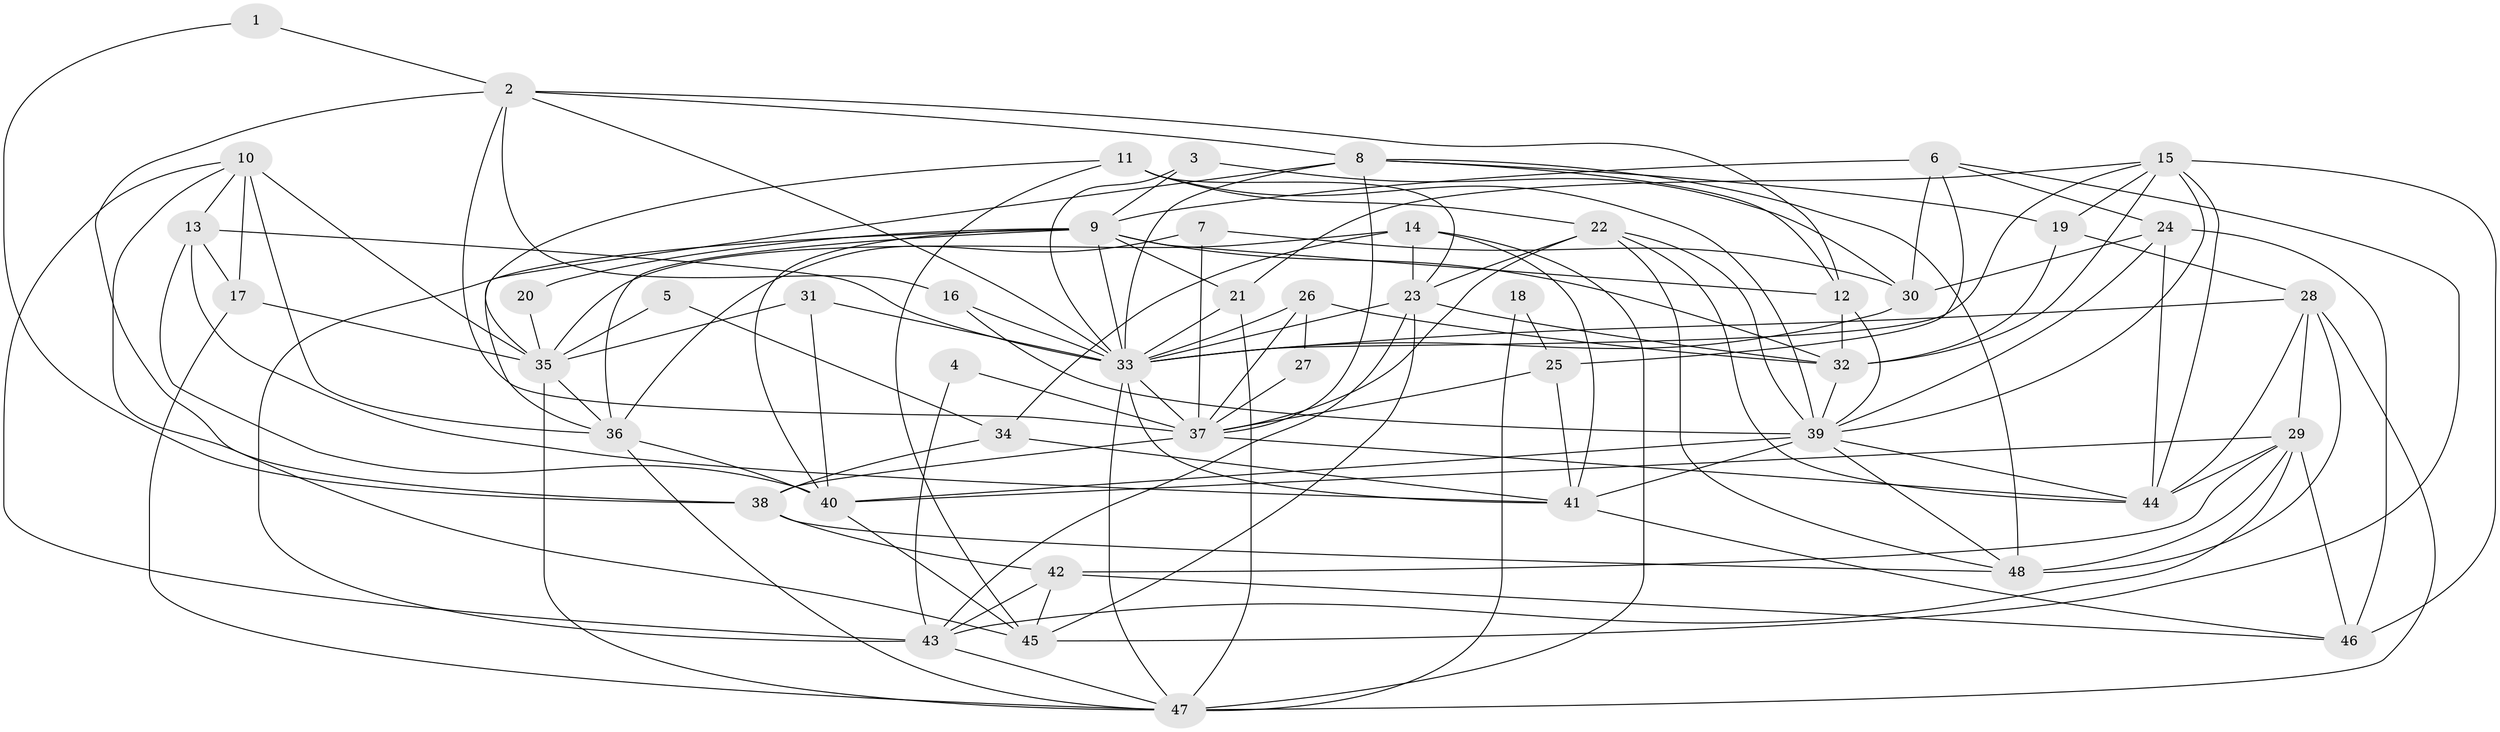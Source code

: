 // original degree distribution, {6: 0.10416666666666667, 3: 0.19791666666666666, 4: 0.3541666666666667, 2: 0.13541666666666666, 5: 0.19791666666666666, 10: 0.010416666666666666}
// Generated by graph-tools (version 1.1) at 2025/50/03/09/25 03:50:11]
// undirected, 48 vertices, 136 edges
graph export_dot {
graph [start="1"]
  node [color=gray90,style=filled];
  1;
  2;
  3;
  4;
  5;
  6;
  7;
  8;
  9;
  10;
  11;
  12;
  13;
  14;
  15;
  16;
  17;
  18;
  19;
  20;
  21;
  22;
  23;
  24;
  25;
  26;
  27;
  28;
  29;
  30;
  31;
  32;
  33;
  34;
  35;
  36;
  37;
  38;
  39;
  40;
  41;
  42;
  43;
  44;
  45;
  46;
  47;
  48;
  1 -- 2 [weight=1.0];
  1 -- 38 [weight=1.0];
  2 -- 8 [weight=1.0];
  2 -- 12 [weight=1.0];
  2 -- 16 [weight=1.0];
  2 -- 33 [weight=1.0];
  2 -- 37 [weight=1.0];
  2 -- 38 [weight=1.0];
  3 -- 9 [weight=1.0];
  3 -- 30 [weight=1.0];
  3 -- 33 [weight=1.0];
  4 -- 37 [weight=1.0];
  4 -- 43 [weight=1.0];
  5 -- 34 [weight=1.0];
  5 -- 35 [weight=1.0];
  6 -- 9 [weight=1.0];
  6 -- 24 [weight=1.0];
  6 -- 25 [weight=1.0];
  6 -- 30 [weight=1.0];
  6 -- 45 [weight=1.0];
  7 -- 30 [weight=1.0];
  7 -- 36 [weight=1.0];
  7 -- 37 [weight=1.0];
  8 -- 12 [weight=1.0];
  8 -- 19 [weight=1.0];
  8 -- 33 [weight=1.0];
  8 -- 36 [weight=1.0];
  8 -- 37 [weight=1.0];
  8 -- 48 [weight=1.0];
  9 -- 12 [weight=1.0];
  9 -- 20 [weight=1.0];
  9 -- 21 [weight=1.0];
  9 -- 32 [weight=1.0];
  9 -- 33 [weight=1.0];
  9 -- 36 [weight=1.0];
  9 -- 40 [weight=1.0];
  9 -- 43 [weight=1.0];
  10 -- 13 [weight=1.0];
  10 -- 17 [weight=1.0];
  10 -- 35 [weight=2.0];
  10 -- 36 [weight=1.0];
  10 -- 43 [weight=1.0];
  10 -- 45 [weight=1.0];
  11 -- 22 [weight=1.0];
  11 -- 23 [weight=1.0];
  11 -- 35 [weight=1.0];
  11 -- 39 [weight=1.0];
  11 -- 45 [weight=1.0];
  12 -- 32 [weight=1.0];
  12 -- 39 [weight=1.0];
  13 -- 17 [weight=1.0];
  13 -- 33 [weight=1.0];
  13 -- 40 [weight=1.0];
  13 -- 41 [weight=1.0];
  14 -- 23 [weight=1.0];
  14 -- 34 [weight=1.0];
  14 -- 35 [weight=1.0];
  14 -- 41 [weight=1.0];
  14 -- 47 [weight=1.0];
  15 -- 19 [weight=1.0];
  15 -- 21 [weight=1.0];
  15 -- 32 [weight=1.0];
  15 -- 33 [weight=1.0];
  15 -- 39 [weight=2.0];
  15 -- 44 [weight=1.0];
  15 -- 46 [weight=1.0];
  16 -- 33 [weight=1.0];
  16 -- 39 [weight=1.0];
  17 -- 35 [weight=1.0];
  17 -- 47 [weight=1.0];
  18 -- 25 [weight=1.0];
  18 -- 47 [weight=1.0];
  19 -- 28 [weight=1.0];
  19 -- 32 [weight=1.0];
  20 -- 35 [weight=1.0];
  21 -- 33 [weight=1.0];
  21 -- 47 [weight=2.0];
  22 -- 23 [weight=1.0];
  22 -- 37 [weight=1.0];
  22 -- 39 [weight=1.0];
  22 -- 44 [weight=1.0];
  22 -- 48 [weight=1.0];
  23 -- 32 [weight=1.0];
  23 -- 33 [weight=1.0];
  23 -- 43 [weight=1.0];
  23 -- 45 [weight=1.0];
  24 -- 30 [weight=1.0];
  24 -- 39 [weight=1.0];
  24 -- 44 [weight=1.0];
  24 -- 46 [weight=1.0];
  25 -- 37 [weight=1.0];
  25 -- 41 [weight=1.0];
  26 -- 27 [weight=1.0];
  26 -- 32 [weight=1.0];
  26 -- 33 [weight=1.0];
  26 -- 37 [weight=1.0];
  27 -- 37 [weight=1.0];
  28 -- 29 [weight=1.0];
  28 -- 33 [weight=1.0];
  28 -- 44 [weight=1.0];
  28 -- 47 [weight=1.0];
  28 -- 48 [weight=1.0];
  29 -- 40 [weight=1.0];
  29 -- 42 [weight=1.0];
  29 -- 43 [weight=1.0];
  29 -- 44 [weight=1.0];
  29 -- 46 [weight=1.0];
  29 -- 48 [weight=1.0];
  30 -- 33 [weight=1.0];
  31 -- 33 [weight=1.0];
  31 -- 35 [weight=1.0];
  31 -- 40 [weight=1.0];
  32 -- 39 [weight=1.0];
  33 -- 37 [weight=1.0];
  33 -- 41 [weight=1.0];
  33 -- 47 [weight=1.0];
  34 -- 38 [weight=1.0];
  34 -- 41 [weight=1.0];
  35 -- 36 [weight=1.0];
  35 -- 47 [weight=1.0];
  36 -- 40 [weight=1.0];
  36 -- 47 [weight=1.0];
  37 -- 38 [weight=1.0];
  37 -- 44 [weight=1.0];
  38 -- 42 [weight=1.0];
  38 -- 48 [weight=1.0];
  39 -- 40 [weight=2.0];
  39 -- 41 [weight=2.0];
  39 -- 44 [weight=1.0];
  39 -- 48 [weight=1.0];
  40 -- 45 [weight=1.0];
  41 -- 46 [weight=1.0];
  42 -- 43 [weight=1.0];
  42 -- 45 [weight=1.0];
  42 -- 46 [weight=1.0];
  43 -- 47 [weight=1.0];
}
